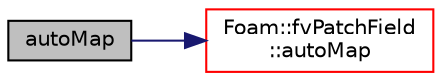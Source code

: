 digraph "autoMap"
{
  bgcolor="transparent";
  edge [fontname="Helvetica",fontsize="10",labelfontname="Helvetica",labelfontsize="10"];
  node [fontname="Helvetica",fontsize="10",shape=record];
  rankdir="LR";
  Node1 [label="autoMap",height=0.2,width=0.4,color="black", fillcolor="grey75", style="filled", fontcolor="black"];
  Node1 -> Node2 [color="midnightblue",fontsize="10",style="solid",fontname="Helvetica"];
  Node2 [label="Foam::fvPatchField\l::autoMap",height=0.2,width=0.4,color="red",URL="$a00878.html#a0ab0c43ce90d756c88dd81e3d0a9eef5",tooltip="Map (and resize as needed) from self given a mapping object. "];
}
